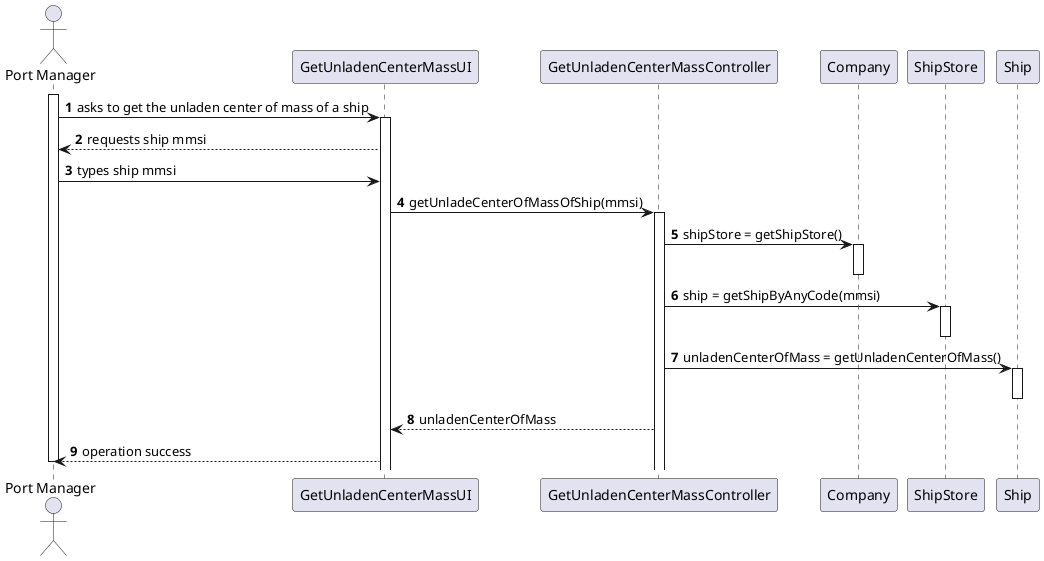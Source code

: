 @startuml
autonumber
actor "Port Manager" as PM
participant GetUnladenCenterMassUI as UI
participant GetUnladenCenterMassController as CTRL
participant "Company" as COMP
participant "ShipStore" as STORE
participant "Ship" as SHIP


activate PM
PM -> UI : asks to get the unladen center of mass of a ship

activate UI
UI --> PM : requests ship mmsi


PM -> UI : types ship mmsi

UI -> CTRL : getUnladeCenterOfMassOfShip(mmsi)
activate CTRL

CTRL -> COMP : shipStore = getShipStore()
activate COMP
deactivate COMP

CTRL -> STORE : ship = getShipByAnyCode(mmsi)
activate STORE
deactivate STORE

CTRL -> SHIP : unladenCenterOfMass = getUnladenCenterOfMass()
activate SHIP
deactivate SHIP

CTRL --> UI : unladenCenterOfMass

UI --> PM : operation success

deactivate PM
@enduml
